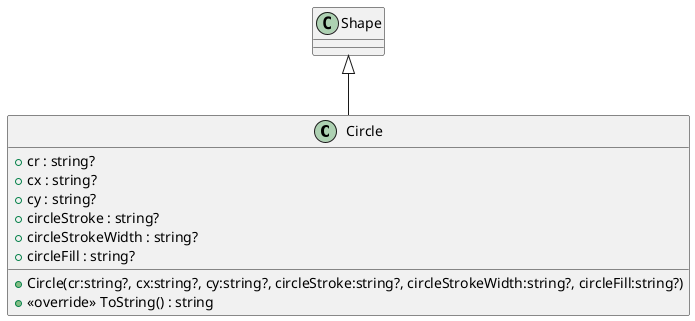@startuml
class Circle {
    + cr : string?
    + cx : string?
    + cy : string?
    + circleStroke : string?
    + circleStrokeWidth : string?
    + circleFill : string?
    + Circle(cr:string?, cx:string?, cy:string?, circleStroke:string?, circleStrokeWidth:string?, circleFill:string?)
    + <<override>> ToString() : string
}
Shape <|-- Circle
@enduml
